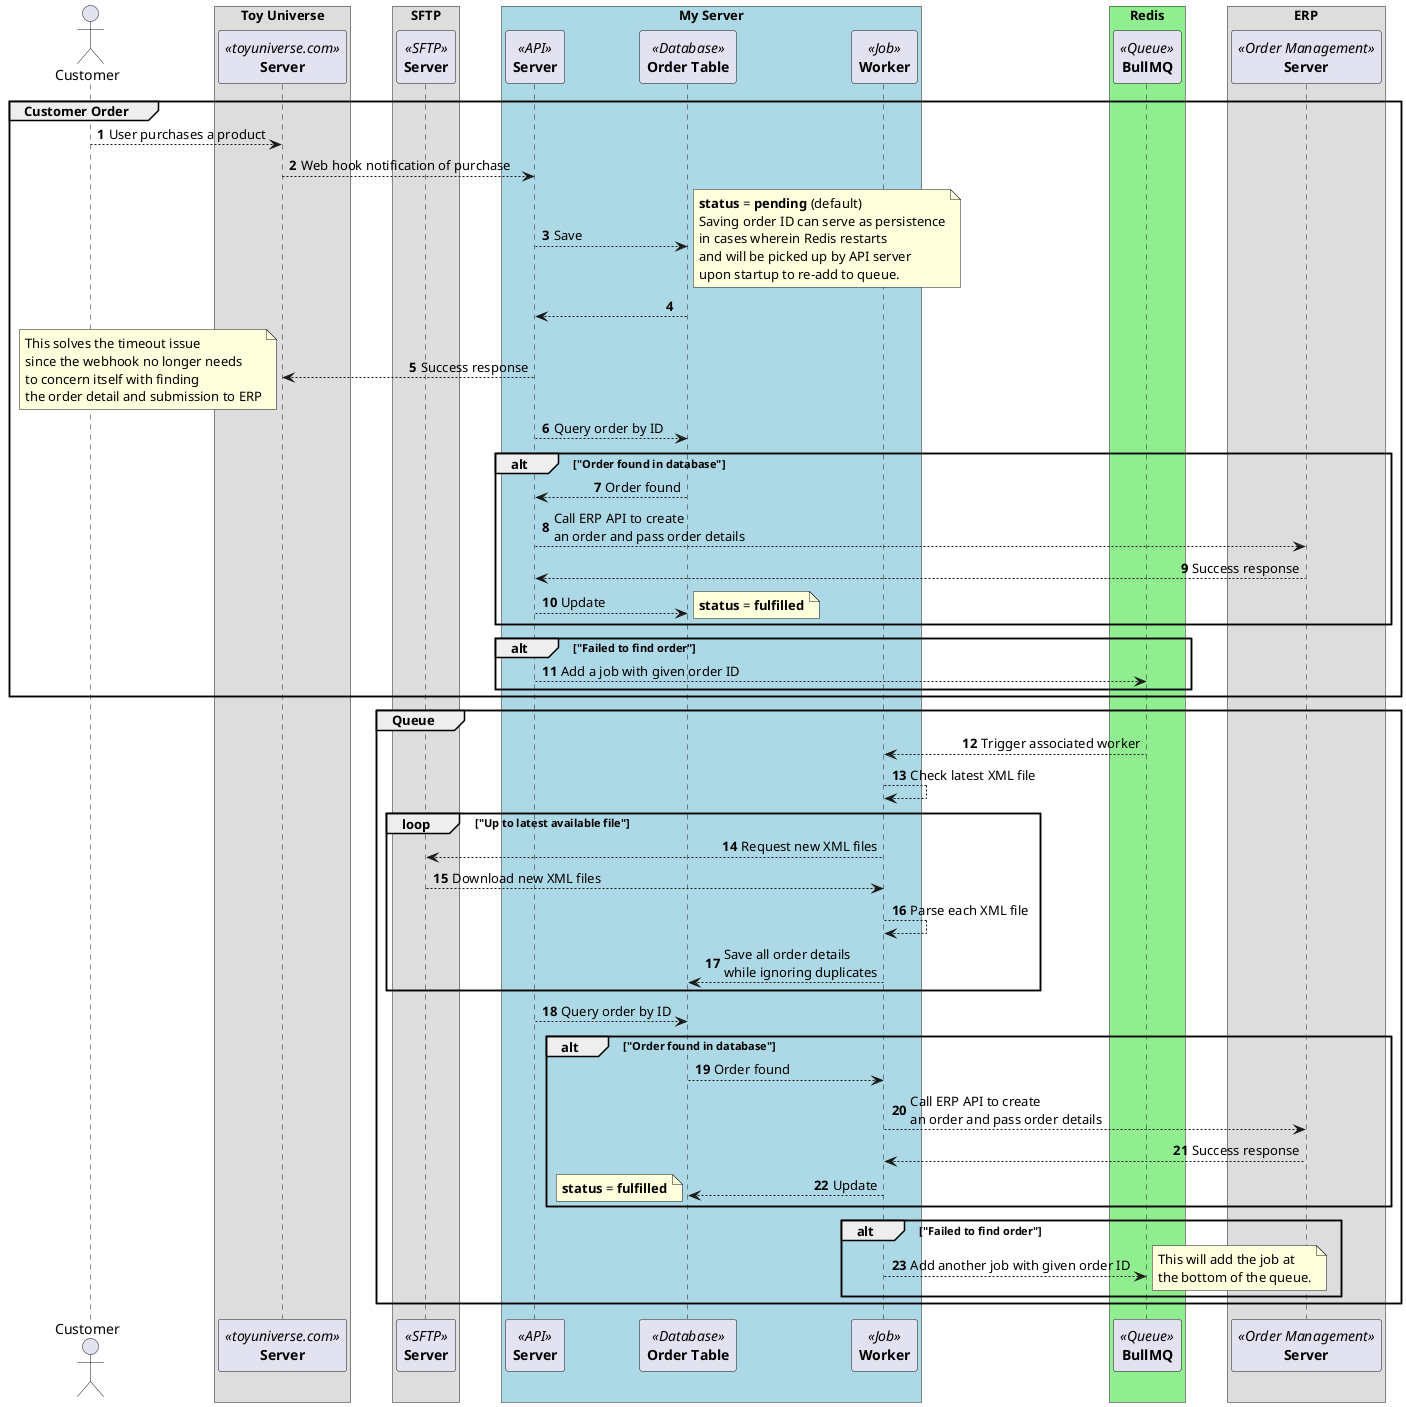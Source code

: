 @startuml Sequence Diagram - Question 2

autonumber

skinparam SequenceMessageAlign first
skinparam BoxPadding 20

actor Customer as customer

box Toy Universe
  participant "**Server**" as toyUniverseServer <<toyuniverse.com>>
end box

box SFTP
  participant "**Server**" as sftpServer <<SFTP>>
end box

box "My Server" #lightblue
  participant "**Server**" as myServer <<API>>
  participant "**Order Table**" as orderModel <<Database>>
  participant "**Worker**" as worker <<Job>>
end box

box "Redis" #lightgreen
  participant "**BullMQ**" as bull <<Queue>>
end box

box ERP
  participant "**Server**" as erpServer <<Order Management>>
end box

group Customer Order
  customer --> toyUniverseServer : User purchases a product
  toyUniverseServer --> myServer : Web hook notification of purchase
  myServer --> orderModel : Save
  note right: **status** = **pending** (default)\nSaving order ID can serve as persistence\nin cases wherein Redis restarts\nand will be picked up by API server\nupon startup to re-add to queue.
  orderModel --> myServer
  myServer --> toyUniverseServer : Success response
  note left: This solves the timeout issue\nsince the webhook no longer needs\nto concern itself with finding\nthe order detail and submission to ERP

  myServer --> orderModel : Query order by ID
  alt "Order found in database"
    orderModel --> myServer : Order found
    myServer --> erpServer : Call ERP API to create\nan order and pass order details
    erpServer --> myServer : Success response
    myServer --> orderModel : Update
    note right: **status** = **fulfilled**
  end
  alt "Failed to find order"
    myServer --> bull : Add a job with given order ID
  end
end

group Queue
  bull --> worker : Trigger associated worker
  worker --> worker : Check latest XML file
  loop "Up to latest available file"
    worker --> sftpServer : Request new XML files
    sftpServer --> worker : Download new XML files
    worker --> worker : Parse each XML file
    worker --> orderModel : Save all order details\nwhile ignoring duplicates
  end

  myServer --> orderModel : Query order by ID
  alt "Order found in database"
    orderModel --> worker : Order found
    worker --> erpServer : Call ERP API to create\nan order and pass order details
    erpServer --> worker : Success response
    worker --> orderModel : Update
    note left: **status** = **fulfilled**
  end
  alt "Failed to find order"
    worker --> bull : Add another job with given order ID
    note right: This will add the job at\nthe bottom of the queue.
  end
end
